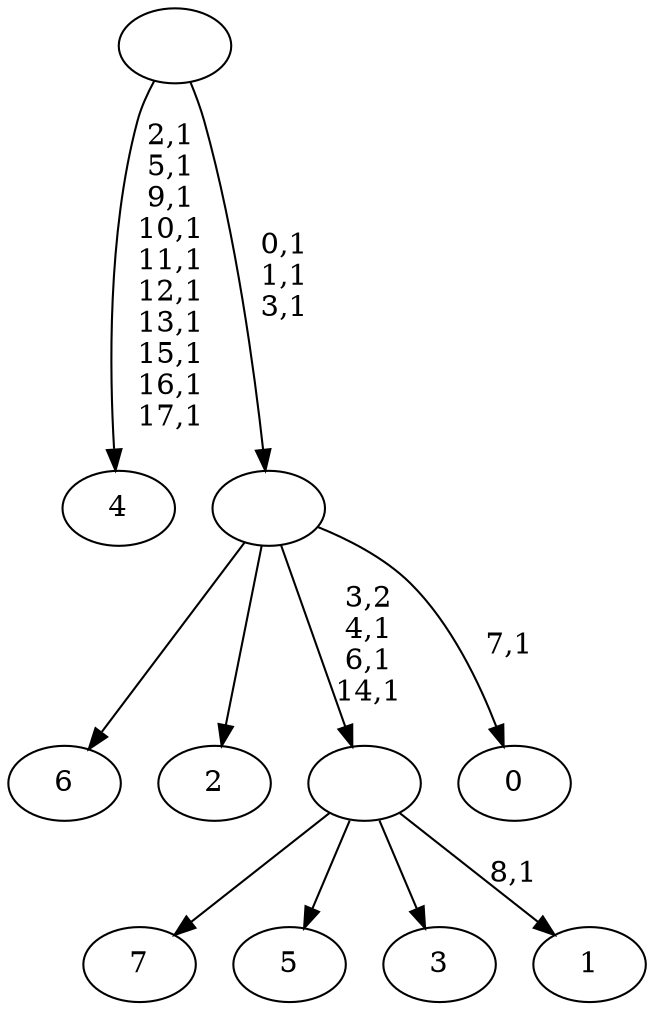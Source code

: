 digraph T {
	26 [label="7"]
	25 [label="6"]
	24 [label="5"]
	23 [label="4"]
	12 [label="3"]
	11 [label="2"]
	10 [label="1"]
	8 [label=""]
	5 [label="0"]
	3 [label=""]
	0 [label=""]
	8 -> 10 [label="8,1"]
	8 -> 26 [label=""]
	8 -> 24 [label=""]
	8 -> 12 [label=""]
	3 -> 5 [label="7,1"]
	3 -> 8 [label="3,2\n4,1\n6,1\n14,1"]
	3 -> 25 [label=""]
	3 -> 11 [label=""]
	0 -> 3 [label="0,1\n1,1\n3,1"]
	0 -> 23 [label="2,1\n5,1\n9,1\n10,1\n11,1\n12,1\n13,1\n15,1\n16,1\n17,1"]
}
